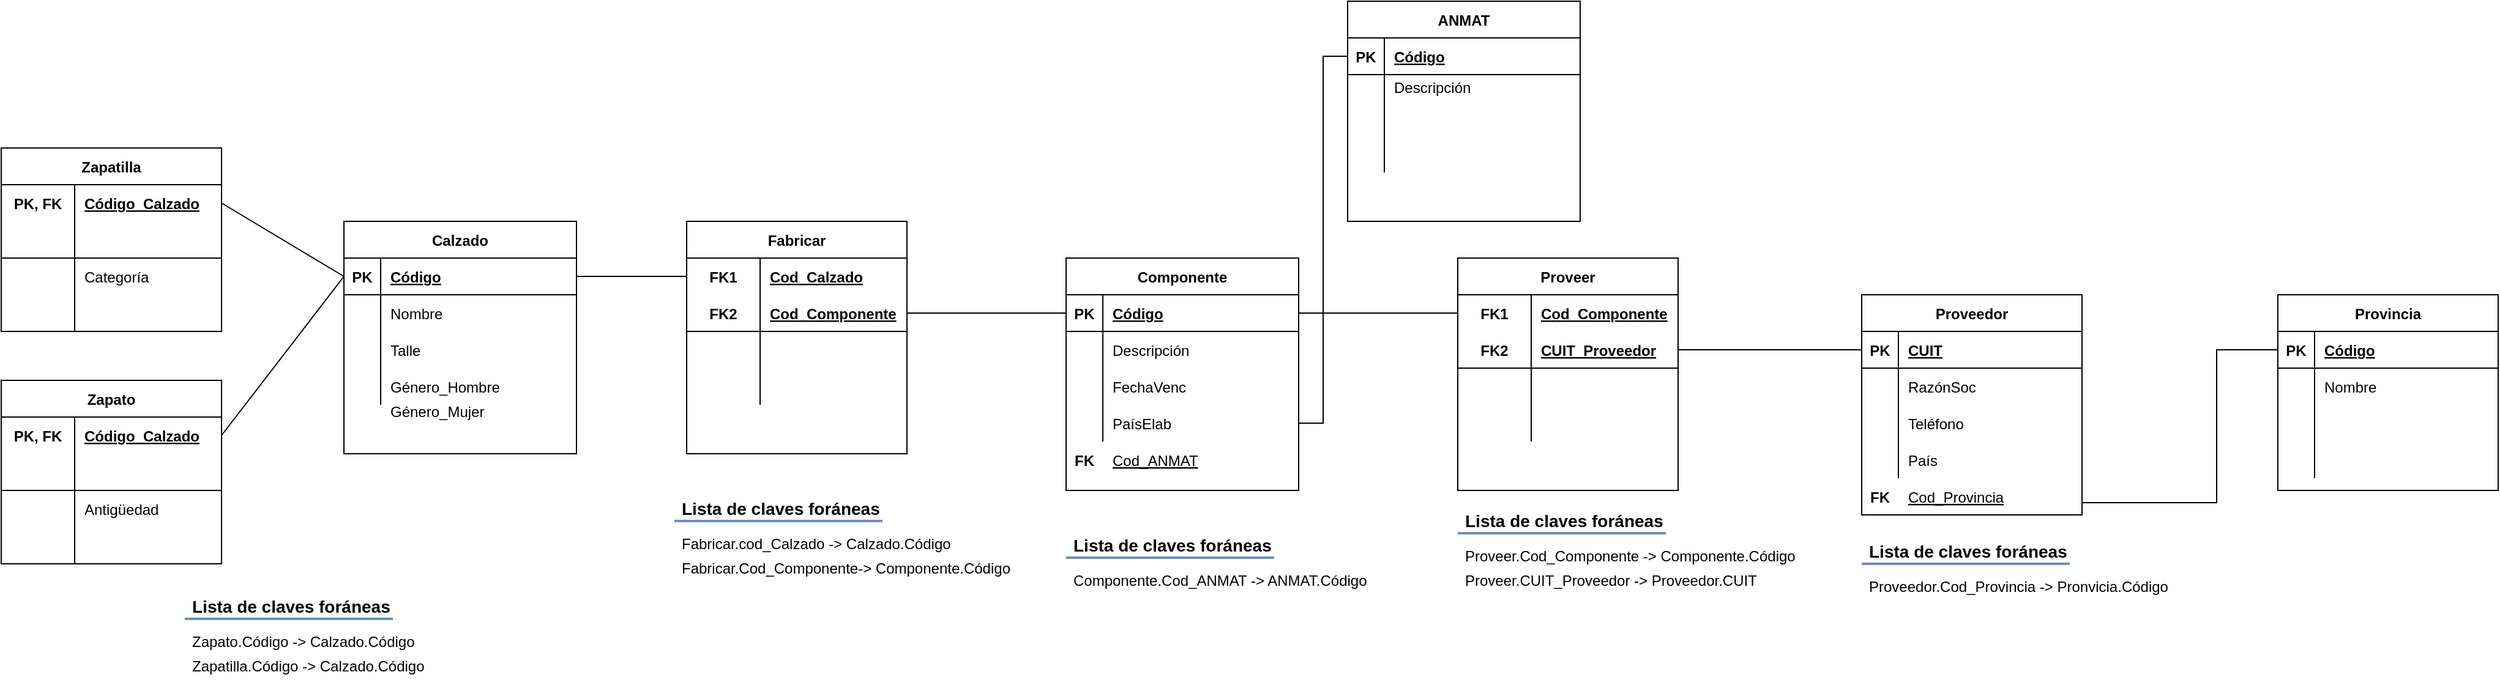 <mxfile version="20.2.7" type="github">
  <diagram id="R2lEEEUBdFMjLlhIrx00" name="Page-1">
    <mxGraphModel dx="2272" dy="1862" grid="1" gridSize="10" guides="1" tooltips="1" connect="1" arrows="1" fold="1" page="1" pageScale="1" pageWidth="850" pageHeight="1100" math="0" shadow="0" extFonts="Permanent Marker^https://fonts.googleapis.com/css?family=Permanent+Marker">
      <root>
        <mxCell id="0" />
        <mxCell id="1" parent="0" />
        <mxCell id="0xZPtK9EtFl4dpus5Aa1-1" value="Calzado" style="shape=table;startSize=30;container=1;collapsible=1;childLayout=tableLayout;fixedRows=1;rowLines=0;fontStyle=1;align=center;resizeLast=1;" parent="1" vertex="1">
          <mxGeometry x="100" y="90" width="190" height="190" as="geometry">
            <mxRectangle x="100" y="80" width="90" height="30" as="alternateBounds" />
          </mxGeometry>
        </mxCell>
        <mxCell id="0xZPtK9EtFl4dpus5Aa1-2" value="" style="shape=tableRow;horizontal=0;startSize=0;swimlaneHead=0;swimlaneBody=0;fillColor=none;collapsible=0;dropTarget=0;points=[[0,0.5],[1,0.5]];portConstraint=eastwest;top=0;left=0;right=0;bottom=1;" parent="0xZPtK9EtFl4dpus5Aa1-1" vertex="1">
          <mxGeometry y="30" width="190" height="30" as="geometry" />
        </mxCell>
        <mxCell id="0xZPtK9EtFl4dpus5Aa1-3" value="PK" style="shape=partialRectangle;connectable=0;fillColor=none;top=0;left=0;bottom=0;right=0;fontStyle=1;overflow=hidden;" parent="0xZPtK9EtFl4dpus5Aa1-2" vertex="1">
          <mxGeometry width="30" height="30" as="geometry">
            <mxRectangle width="30" height="30" as="alternateBounds" />
          </mxGeometry>
        </mxCell>
        <mxCell id="0xZPtK9EtFl4dpus5Aa1-4" value="Código" style="shape=partialRectangle;connectable=0;fillColor=none;top=0;left=0;bottom=0;right=0;align=left;spacingLeft=6;fontStyle=5;overflow=hidden;" parent="0xZPtK9EtFl4dpus5Aa1-2" vertex="1">
          <mxGeometry x="30" width="160" height="30" as="geometry">
            <mxRectangle width="160" height="30" as="alternateBounds" />
          </mxGeometry>
        </mxCell>
        <mxCell id="0xZPtK9EtFl4dpus5Aa1-5" value="" style="shape=tableRow;horizontal=0;startSize=0;swimlaneHead=0;swimlaneBody=0;fillColor=none;collapsible=0;dropTarget=0;points=[[0,0.5],[1,0.5]];portConstraint=eastwest;top=0;left=0;right=0;bottom=0;" parent="0xZPtK9EtFl4dpus5Aa1-1" vertex="1">
          <mxGeometry y="60" width="190" height="30" as="geometry" />
        </mxCell>
        <mxCell id="0xZPtK9EtFl4dpus5Aa1-6" value="" style="shape=partialRectangle;connectable=0;fillColor=none;top=0;left=0;bottom=0;right=0;editable=1;overflow=hidden;" parent="0xZPtK9EtFl4dpus5Aa1-5" vertex="1">
          <mxGeometry width="30" height="30" as="geometry">
            <mxRectangle width="30" height="30" as="alternateBounds" />
          </mxGeometry>
        </mxCell>
        <mxCell id="0xZPtK9EtFl4dpus5Aa1-7" value="Nombre" style="shape=partialRectangle;connectable=0;fillColor=none;top=0;left=0;bottom=0;right=0;align=left;spacingLeft=6;overflow=hidden;" parent="0xZPtK9EtFl4dpus5Aa1-5" vertex="1">
          <mxGeometry x="30" width="160" height="30" as="geometry">
            <mxRectangle width="160" height="30" as="alternateBounds" />
          </mxGeometry>
        </mxCell>
        <mxCell id="0xZPtK9EtFl4dpus5Aa1-8" value="" style="shape=tableRow;horizontal=0;startSize=0;swimlaneHead=0;swimlaneBody=0;fillColor=none;collapsible=0;dropTarget=0;points=[[0,0.5],[1,0.5]];portConstraint=eastwest;top=0;left=0;right=0;bottom=0;" parent="0xZPtK9EtFl4dpus5Aa1-1" vertex="1">
          <mxGeometry y="90" width="190" height="30" as="geometry" />
        </mxCell>
        <mxCell id="0xZPtK9EtFl4dpus5Aa1-9" value="" style="shape=partialRectangle;connectable=0;fillColor=none;top=0;left=0;bottom=0;right=0;editable=1;overflow=hidden;" parent="0xZPtK9EtFl4dpus5Aa1-8" vertex="1">
          <mxGeometry width="30" height="30" as="geometry">
            <mxRectangle width="30" height="30" as="alternateBounds" />
          </mxGeometry>
        </mxCell>
        <mxCell id="0xZPtK9EtFl4dpus5Aa1-10" value="Talle" style="shape=partialRectangle;connectable=0;fillColor=none;top=0;left=0;bottom=0;right=0;align=left;spacingLeft=6;overflow=hidden;" parent="0xZPtK9EtFl4dpus5Aa1-8" vertex="1">
          <mxGeometry x="30" width="160" height="30" as="geometry">
            <mxRectangle width="160" height="30" as="alternateBounds" />
          </mxGeometry>
        </mxCell>
        <mxCell id="0xZPtK9EtFl4dpus5Aa1-11" value="" style="shape=tableRow;horizontal=0;startSize=0;swimlaneHead=0;swimlaneBody=0;fillColor=none;collapsible=0;dropTarget=0;points=[[0,0.5],[1,0.5]];portConstraint=eastwest;top=0;left=0;right=0;bottom=0;" parent="0xZPtK9EtFl4dpus5Aa1-1" vertex="1">
          <mxGeometry y="120" width="190" height="30" as="geometry" />
        </mxCell>
        <mxCell id="0xZPtK9EtFl4dpus5Aa1-12" value="" style="shape=partialRectangle;connectable=0;fillColor=none;top=0;left=0;bottom=0;right=0;editable=1;overflow=hidden;" parent="0xZPtK9EtFl4dpus5Aa1-11" vertex="1">
          <mxGeometry width="30" height="30" as="geometry">
            <mxRectangle width="30" height="30" as="alternateBounds" />
          </mxGeometry>
        </mxCell>
        <mxCell id="0xZPtK9EtFl4dpus5Aa1-13" value="Género_Hombre" style="shape=partialRectangle;connectable=0;fillColor=none;top=0;left=0;bottom=0;right=0;align=left;spacingLeft=6;overflow=hidden;" parent="0xZPtK9EtFl4dpus5Aa1-11" vertex="1">
          <mxGeometry x="30" width="160" height="30" as="geometry">
            <mxRectangle width="160" height="30" as="alternateBounds" />
          </mxGeometry>
        </mxCell>
        <mxCell id="0xZPtK9EtFl4dpus5Aa1-14" value="Género_Mujer" style="shape=partialRectangle;connectable=0;fillColor=none;top=0;left=0;bottom=0;right=0;align=left;spacingLeft=6;overflow=hidden;" parent="1" vertex="1">
          <mxGeometry x="130" y="230" width="160" height="30" as="geometry">
            <mxRectangle width="160" height="30" as="alternateBounds" />
          </mxGeometry>
        </mxCell>
        <mxCell id="0xZPtK9EtFl4dpus5Aa1-15" value="Zapato" style="shape=table;startSize=30;container=1;collapsible=1;childLayout=tableLayout;fixedRows=1;rowLines=0;fontStyle=1;align=center;resizeLast=1;" parent="1" vertex="1">
          <mxGeometry x="-180" y="220" width="180" height="150" as="geometry" />
        </mxCell>
        <mxCell id="0xZPtK9EtFl4dpus5Aa1-16" value="" style="shape=tableRow;horizontal=0;startSize=0;swimlaneHead=0;swimlaneBody=0;fillColor=none;collapsible=0;dropTarget=0;points=[[0,0.5],[1,0.5]];portConstraint=eastwest;top=0;left=0;right=0;bottom=0;" parent="0xZPtK9EtFl4dpus5Aa1-15" vertex="1">
          <mxGeometry y="30" width="180" height="30" as="geometry" />
        </mxCell>
        <mxCell id="0xZPtK9EtFl4dpus5Aa1-17" value="PK, FK" style="shape=partialRectangle;connectable=0;fillColor=none;top=0;left=0;bottom=0;right=0;fontStyle=1;overflow=hidden;" parent="0xZPtK9EtFl4dpus5Aa1-16" vertex="1">
          <mxGeometry width="60" height="30" as="geometry">
            <mxRectangle width="60" height="30" as="alternateBounds" />
          </mxGeometry>
        </mxCell>
        <mxCell id="0xZPtK9EtFl4dpus5Aa1-18" value="Código_Calzado" style="shape=partialRectangle;connectable=0;fillColor=none;top=0;left=0;bottom=0;right=0;align=left;spacingLeft=6;fontStyle=5;overflow=hidden;" parent="0xZPtK9EtFl4dpus5Aa1-16" vertex="1">
          <mxGeometry x="60" width="120" height="30" as="geometry">
            <mxRectangle width="120" height="30" as="alternateBounds" />
          </mxGeometry>
        </mxCell>
        <mxCell id="0xZPtK9EtFl4dpus5Aa1-19" value="" style="shape=tableRow;horizontal=0;startSize=0;swimlaneHead=0;swimlaneBody=0;fillColor=none;collapsible=0;dropTarget=0;points=[[0,0.5],[1,0.5]];portConstraint=eastwest;top=0;left=0;right=0;bottom=1;" parent="0xZPtK9EtFl4dpus5Aa1-15" vertex="1">
          <mxGeometry y="60" width="180" height="30" as="geometry" />
        </mxCell>
        <mxCell id="0xZPtK9EtFl4dpus5Aa1-20" value="" style="shape=partialRectangle;connectable=0;fillColor=none;top=0;left=0;bottom=0;right=0;fontStyle=1;overflow=hidden;" parent="0xZPtK9EtFl4dpus5Aa1-19" vertex="1">
          <mxGeometry width="60" height="30" as="geometry">
            <mxRectangle width="60" height="30" as="alternateBounds" />
          </mxGeometry>
        </mxCell>
        <mxCell id="0xZPtK9EtFl4dpus5Aa1-21" value="" style="shape=partialRectangle;connectable=0;fillColor=none;top=0;left=0;bottom=0;right=0;align=left;spacingLeft=6;fontStyle=5;overflow=hidden;" parent="0xZPtK9EtFl4dpus5Aa1-19" vertex="1">
          <mxGeometry x="60" width="120" height="30" as="geometry">
            <mxRectangle width="120" height="30" as="alternateBounds" />
          </mxGeometry>
        </mxCell>
        <mxCell id="0xZPtK9EtFl4dpus5Aa1-22" value="" style="shape=tableRow;horizontal=0;startSize=0;swimlaneHead=0;swimlaneBody=0;fillColor=none;collapsible=0;dropTarget=0;points=[[0,0.5],[1,0.5]];portConstraint=eastwest;top=0;left=0;right=0;bottom=0;" parent="0xZPtK9EtFl4dpus5Aa1-15" vertex="1">
          <mxGeometry y="90" width="180" height="30" as="geometry" />
        </mxCell>
        <mxCell id="0xZPtK9EtFl4dpus5Aa1-23" value="" style="shape=partialRectangle;connectable=0;fillColor=none;top=0;left=0;bottom=0;right=0;editable=1;overflow=hidden;" parent="0xZPtK9EtFl4dpus5Aa1-22" vertex="1">
          <mxGeometry width="60" height="30" as="geometry">
            <mxRectangle width="60" height="30" as="alternateBounds" />
          </mxGeometry>
        </mxCell>
        <mxCell id="0xZPtK9EtFl4dpus5Aa1-24" value="Antigüedad" style="shape=partialRectangle;connectable=0;fillColor=none;top=0;left=0;bottom=0;right=0;align=left;spacingLeft=6;overflow=hidden;" parent="0xZPtK9EtFl4dpus5Aa1-22" vertex="1">
          <mxGeometry x="60" width="120" height="30" as="geometry">
            <mxRectangle width="120" height="30" as="alternateBounds" />
          </mxGeometry>
        </mxCell>
        <mxCell id="0xZPtK9EtFl4dpus5Aa1-25" value="" style="shape=tableRow;horizontal=0;startSize=0;swimlaneHead=0;swimlaneBody=0;fillColor=none;collapsible=0;dropTarget=0;points=[[0,0.5],[1,0.5]];portConstraint=eastwest;top=0;left=0;right=0;bottom=0;" parent="0xZPtK9EtFl4dpus5Aa1-15" vertex="1">
          <mxGeometry y="120" width="180" height="30" as="geometry" />
        </mxCell>
        <mxCell id="0xZPtK9EtFl4dpus5Aa1-26" value="" style="shape=partialRectangle;connectable=0;fillColor=none;top=0;left=0;bottom=0;right=0;editable=1;overflow=hidden;" parent="0xZPtK9EtFl4dpus5Aa1-25" vertex="1">
          <mxGeometry width="60" height="30" as="geometry">
            <mxRectangle width="60" height="30" as="alternateBounds" />
          </mxGeometry>
        </mxCell>
        <mxCell id="0xZPtK9EtFl4dpus5Aa1-27" value="" style="shape=partialRectangle;connectable=0;fillColor=none;top=0;left=0;bottom=0;right=0;align=left;spacingLeft=6;overflow=hidden;" parent="0xZPtK9EtFl4dpus5Aa1-25" vertex="1">
          <mxGeometry x="60" width="120" height="30" as="geometry">
            <mxRectangle width="120" height="30" as="alternateBounds" />
          </mxGeometry>
        </mxCell>
        <mxCell id="0xZPtK9EtFl4dpus5Aa1-28" value="Zapatilla" style="shape=table;startSize=30;container=1;collapsible=1;childLayout=tableLayout;fixedRows=1;rowLines=0;fontStyle=1;align=center;resizeLast=1;" parent="1" vertex="1">
          <mxGeometry x="-180" y="30" width="180" height="150" as="geometry" />
        </mxCell>
        <mxCell id="0xZPtK9EtFl4dpus5Aa1-29" value="" style="shape=tableRow;horizontal=0;startSize=0;swimlaneHead=0;swimlaneBody=0;fillColor=none;collapsible=0;dropTarget=0;points=[[0,0.5],[1,0.5]];portConstraint=eastwest;top=0;left=0;right=0;bottom=0;" parent="0xZPtK9EtFl4dpus5Aa1-28" vertex="1">
          <mxGeometry y="30" width="180" height="30" as="geometry" />
        </mxCell>
        <mxCell id="0xZPtK9EtFl4dpus5Aa1-30" value="PK, FK" style="shape=partialRectangle;connectable=0;fillColor=none;top=0;left=0;bottom=0;right=0;fontStyle=1;overflow=hidden;" parent="0xZPtK9EtFl4dpus5Aa1-29" vertex="1">
          <mxGeometry width="60" height="30" as="geometry">
            <mxRectangle width="60" height="30" as="alternateBounds" />
          </mxGeometry>
        </mxCell>
        <mxCell id="0xZPtK9EtFl4dpus5Aa1-31" value="Código_Calzado" style="shape=partialRectangle;connectable=0;fillColor=none;top=0;left=0;bottom=0;right=0;align=left;spacingLeft=6;fontStyle=5;overflow=hidden;" parent="0xZPtK9EtFl4dpus5Aa1-29" vertex="1">
          <mxGeometry x="60" width="120" height="30" as="geometry">
            <mxRectangle width="120" height="30" as="alternateBounds" />
          </mxGeometry>
        </mxCell>
        <mxCell id="0xZPtK9EtFl4dpus5Aa1-32" value="" style="shape=tableRow;horizontal=0;startSize=0;swimlaneHead=0;swimlaneBody=0;fillColor=none;collapsible=0;dropTarget=0;points=[[0,0.5],[1,0.5]];portConstraint=eastwest;top=0;left=0;right=0;bottom=1;" parent="0xZPtK9EtFl4dpus5Aa1-28" vertex="1">
          <mxGeometry y="60" width="180" height="30" as="geometry" />
        </mxCell>
        <mxCell id="0xZPtK9EtFl4dpus5Aa1-33" value="" style="shape=partialRectangle;connectable=0;fillColor=none;top=0;left=0;bottom=0;right=0;fontStyle=1;overflow=hidden;" parent="0xZPtK9EtFl4dpus5Aa1-32" vertex="1">
          <mxGeometry width="60" height="30" as="geometry">
            <mxRectangle width="60" height="30" as="alternateBounds" />
          </mxGeometry>
        </mxCell>
        <mxCell id="0xZPtK9EtFl4dpus5Aa1-34" value="" style="shape=partialRectangle;connectable=0;fillColor=none;top=0;left=0;bottom=0;right=0;align=left;spacingLeft=6;fontStyle=5;overflow=hidden;" parent="0xZPtK9EtFl4dpus5Aa1-32" vertex="1">
          <mxGeometry x="60" width="120" height="30" as="geometry">
            <mxRectangle width="120" height="30" as="alternateBounds" />
          </mxGeometry>
        </mxCell>
        <mxCell id="0xZPtK9EtFl4dpus5Aa1-35" value="" style="shape=tableRow;horizontal=0;startSize=0;swimlaneHead=0;swimlaneBody=0;fillColor=none;collapsible=0;dropTarget=0;points=[[0,0.5],[1,0.5]];portConstraint=eastwest;top=0;left=0;right=0;bottom=0;" parent="0xZPtK9EtFl4dpus5Aa1-28" vertex="1">
          <mxGeometry y="90" width="180" height="30" as="geometry" />
        </mxCell>
        <mxCell id="0xZPtK9EtFl4dpus5Aa1-36" value="" style="shape=partialRectangle;connectable=0;fillColor=none;top=0;left=0;bottom=0;right=0;editable=1;overflow=hidden;" parent="0xZPtK9EtFl4dpus5Aa1-35" vertex="1">
          <mxGeometry width="60" height="30" as="geometry">
            <mxRectangle width="60" height="30" as="alternateBounds" />
          </mxGeometry>
        </mxCell>
        <mxCell id="0xZPtK9EtFl4dpus5Aa1-37" value="Categoría" style="shape=partialRectangle;connectable=0;fillColor=none;top=0;left=0;bottom=0;right=0;align=left;spacingLeft=6;overflow=hidden;" parent="0xZPtK9EtFl4dpus5Aa1-35" vertex="1">
          <mxGeometry x="60" width="120" height="30" as="geometry">
            <mxRectangle width="120" height="30" as="alternateBounds" />
          </mxGeometry>
        </mxCell>
        <mxCell id="0xZPtK9EtFl4dpus5Aa1-38" value="" style="shape=tableRow;horizontal=0;startSize=0;swimlaneHead=0;swimlaneBody=0;fillColor=none;collapsible=0;dropTarget=0;points=[[0,0.5],[1,0.5]];portConstraint=eastwest;top=0;left=0;right=0;bottom=0;" parent="0xZPtK9EtFl4dpus5Aa1-28" vertex="1">
          <mxGeometry y="120" width="180" height="30" as="geometry" />
        </mxCell>
        <mxCell id="0xZPtK9EtFl4dpus5Aa1-39" value="" style="shape=partialRectangle;connectable=0;fillColor=none;top=0;left=0;bottom=0;right=0;editable=1;overflow=hidden;" parent="0xZPtK9EtFl4dpus5Aa1-38" vertex="1">
          <mxGeometry width="60" height="30" as="geometry">
            <mxRectangle width="60" height="30" as="alternateBounds" />
          </mxGeometry>
        </mxCell>
        <mxCell id="0xZPtK9EtFl4dpus5Aa1-40" value="" style="shape=partialRectangle;connectable=0;fillColor=none;top=0;left=0;bottom=0;right=0;align=left;spacingLeft=6;overflow=hidden;" parent="0xZPtK9EtFl4dpus5Aa1-38" vertex="1">
          <mxGeometry x="60" width="120" height="30" as="geometry">
            <mxRectangle width="120" height="30" as="alternateBounds" />
          </mxGeometry>
        </mxCell>
        <mxCell id="0xZPtK9EtFl4dpus5Aa1-41" value="" style="endArrow=none;html=1;rounded=0;entryX=1;entryY=0.5;entryDx=0;entryDy=0;exitX=0;exitY=0.5;exitDx=0;exitDy=0;" parent="1" source="0xZPtK9EtFl4dpus5Aa1-2" target="0xZPtK9EtFl4dpus5Aa1-29" edge="1">
          <mxGeometry width="50" height="50" relative="1" as="geometry">
            <mxPoint x="30" y="380" as="sourcePoint" />
            <mxPoint x="80" y="330" as="targetPoint" />
          </mxGeometry>
        </mxCell>
        <mxCell id="0xZPtK9EtFl4dpus5Aa1-42" value="" style="endArrow=none;html=1;rounded=0;entryX=1;entryY=0.5;entryDx=0;entryDy=0;exitX=0;exitY=0.5;exitDx=0;exitDy=0;" parent="1" source="0xZPtK9EtFl4dpus5Aa1-2" target="0xZPtK9EtFl4dpus5Aa1-16" edge="1">
          <mxGeometry width="50" height="50" relative="1" as="geometry">
            <mxPoint x="110" y="135" as="sourcePoint" />
            <mxPoint x="10" y="175" as="targetPoint" />
          </mxGeometry>
        </mxCell>
        <mxCell id="0xZPtK9EtFl4dpus5Aa1-45" value="Lista de claves foráneas" style="text;strokeColor=none;fillColor=none;spacingLeft=4;spacingRight=4;overflow=hidden;rotatable=0;points=[[0,0.5],[1,0.5]];portConstraint=eastwest;fontSize=14;fontStyle=1" parent="1" vertex="1">
          <mxGeometry x="-30" y="390" width="175" height="30" as="geometry" />
        </mxCell>
        <mxCell id="0xZPtK9EtFl4dpus5Aa1-46" value="Zapato.Código -&gt; Calzado.Código" style="text;strokeColor=none;fillColor=none;spacingLeft=4;spacingRight=4;overflow=hidden;rotatable=0;points=[[0,0.5],[1,0.5]];portConstraint=eastwest;fontSize=12;" parent="1" vertex="1">
          <mxGeometry x="-30" y="420" width="200" height="30" as="geometry" />
        </mxCell>
        <mxCell id="0xZPtK9EtFl4dpus5Aa1-47" value="" style="line;strokeWidth=2;rotatable=0;dashed=0;labelPosition=right;align=left;verticalAlign=middle;spacingTop=0;spacingLeft=6;points=[];portConstraint=eastwest;fontSize=14;fillColor=#dae8fc;strokeColor=#6c8ebf;" parent="1" vertex="1">
          <mxGeometry x="-30" y="410" width="170" height="10" as="geometry" />
        </mxCell>
        <mxCell id="0xZPtK9EtFl4dpus5Aa1-48" value="Zapatilla.Código -&gt; Calzado.Código" style="text;strokeColor=none;fillColor=none;spacingLeft=4;spacingRight=4;overflow=hidden;rotatable=0;points=[[0,0.5],[1,0.5]];portConstraint=eastwest;fontSize=12;" parent="1" vertex="1">
          <mxGeometry x="-30" y="440" width="250" height="30" as="geometry" />
        </mxCell>
        <mxCell id="0xZPtK9EtFl4dpus5Aa1-49" value="Componente" style="shape=table;startSize=30;container=1;collapsible=1;childLayout=tableLayout;fixedRows=1;rowLines=0;fontStyle=1;align=center;resizeLast=1;" parent="1" vertex="1">
          <mxGeometry x="690" y="120" width="190" height="190" as="geometry">
            <mxRectangle x="100" y="80" width="90" height="30" as="alternateBounds" />
          </mxGeometry>
        </mxCell>
        <mxCell id="0xZPtK9EtFl4dpus5Aa1-50" value="" style="shape=tableRow;horizontal=0;startSize=0;swimlaneHead=0;swimlaneBody=0;fillColor=none;collapsible=0;dropTarget=0;points=[[0,0.5],[1,0.5]];portConstraint=eastwest;top=0;left=0;right=0;bottom=1;" parent="0xZPtK9EtFl4dpus5Aa1-49" vertex="1">
          <mxGeometry y="30" width="190" height="30" as="geometry" />
        </mxCell>
        <mxCell id="0xZPtK9EtFl4dpus5Aa1-51" value="PK" style="shape=partialRectangle;connectable=0;fillColor=none;top=0;left=0;bottom=0;right=0;fontStyle=1;overflow=hidden;" parent="0xZPtK9EtFl4dpus5Aa1-50" vertex="1">
          <mxGeometry width="30" height="30" as="geometry">
            <mxRectangle width="30" height="30" as="alternateBounds" />
          </mxGeometry>
        </mxCell>
        <mxCell id="0xZPtK9EtFl4dpus5Aa1-52" value="Código" style="shape=partialRectangle;connectable=0;fillColor=none;top=0;left=0;bottom=0;right=0;align=left;spacingLeft=6;fontStyle=5;overflow=hidden;" parent="0xZPtK9EtFl4dpus5Aa1-50" vertex="1">
          <mxGeometry x="30" width="160" height="30" as="geometry">
            <mxRectangle width="160" height="30" as="alternateBounds" />
          </mxGeometry>
        </mxCell>
        <mxCell id="0xZPtK9EtFl4dpus5Aa1-53" value="" style="shape=tableRow;horizontal=0;startSize=0;swimlaneHead=0;swimlaneBody=0;fillColor=none;collapsible=0;dropTarget=0;points=[[0,0.5],[1,0.5]];portConstraint=eastwest;top=0;left=0;right=0;bottom=0;" parent="0xZPtK9EtFl4dpus5Aa1-49" vertex="1">
          <mxGeometry y="60" width="190" height="30" as="geometry" />
        </mxCell>
        <mxCell id="0xZPtK9EtFl4dpus5Aa1-54" value="" style="shape=partialRectangle;connectable=0;fillColor=none;top=0;left=0;bottom=0;right=0;editable=1;overflow=hidden;" parent="0xZPtK9EtFl4dpus5Aa1-53" vertex="1">
          <mxGeometry width="30" height="30" as="geometry">
            <mxRectangle width="30" height="30" as="alternateBounds" />
          </mxGeometry>
        </mxCell>
        <mxCell id="0xZPtK9EtFl4dpus5Aa1-55" value="Descripción" style="shape=partialRectangle;connectable=0;fillColor=none;top=0;left=0;bottom=0;right=0;align=left;spacingLeft=6;overflow=hidden;" parent="0xZPtK9EtFl4dpus5Aa1-53" vertex="1">
          <mxGeometry x="30" width="160" height="30" as="geometry">
            <mxRectangle width="160" height="30" as="alternateBounds" />
          </mxGeometry>
        </mxCell>
        <mxCell id="0xZPtK9EtFl4dpus5Aa1-56" value="" style="shape=tableRow;horizontal=0;startSize=0;swimlaneHead=0;swimlaneBody=0;fillColor=none;collapsible=0;dropTarget=0;points=[[0,0.5],[1,0.5]];portConstraint=eastwest;top=0;left=0;right=0;bottom=0;" parent="0xZPtK9EtFl4dpus5Aa1-49" vertex="1">
          <mxGeometry y="90" width="190" height="30" as="geometry" />
        </mxCell>
        <mxCell id="0xZPtK9EtFl4dpus5Aa1-57" value="" style="shape=partialRectangle;connectable=0;fillColor=none;top=0;left=0;bottom=0;right=0;editable=1;overflow=hidden;" parent="0xZPtK9EtFl4dpus5Aa1-56" vertex="1">
          <mxGeometry width="30" height="30" as="geometry">
            <mxRectangle width="30" height="30" as="alternateBounds" />
          </mxGeometry>
        </mxCell>
        <mxCell id="0xZPtK9EtFl4dpus5Aa1-58" value="FechaVenc" style="shape=partialRectangle;connectable=0;fillColor=none;top=0;left=0;bottom=0;right=0;align=left;spacingLeft=6;overflow=hidden;" parent="0xZPtK9EtFl4dpus5Aa1-56" vertex="1">
          <mxGeometry x="30" width="160" height="30" as="geometry">
            <mxRectangle width="160" height="30" as="alternateBounds" />
          </mxGeometry>
        </mxCell>
        <mxCell id="0xZPtK9EtFl4dpus5Aa1-59" value="" style="shape=tableRow;horizontal=0;startSize=0;swimlaneHead=0;swimlaneBody=0;fillColor=none;collapsible=0;dropTarget=0;points=[[0,0.5],[1,0.5]];portConstraint=eastwest;top=0;left=0;right=0;bottom=0;" parent="0xZPtK9EtFl4dpus5Aa1-49" vertex="1">
          <mxGeometry y="120" width="190" height="30" as="geometry" />
        </mxCell>
        <mxCell id="0xZPtK9EtFl4dpus5Aa1-60" value="" style="shape=partialRectangle;connectable=0;fillColor=none;top=0;left=0;bottom=0;right=0;editable=1;overflow=hidden;" parent="0xZPtK9EtFl4dpus5Aa1-59" vertex="1">
          <mxGeometry width="30" height="30" as="geometry">
            <mxRectangle width="30" height="30" as="alternateBounds" />
          </mxGeometry>
        </mxCell>
        <mxCell id="0xZPtK9EtFl4dpus5Aa1-61" value="PaísElab" style="shape=partialRectangle;connectable=0;fillColor=none;top=0;left=0;bottom=0;right=0;align=left;spacingLeft=6;overflow=hidden;fontStyle=0;fontSize=12;" parent="0xZPtK9EtFl4dpus5Aa1-59" vertex="1">
          <mxGeometry x="30" width="160" height="30" as="geometry">
            <mxRectangle width="160" height="30" as="alternateBounds" />
          </mxGeometry>
        </mxCell>
        <mxCell id="0xZPtK9EtFl4dpus5Aa1-75" value="Fabricar" style="shape=table;startSize=30;container=1;collapsible=1;childLayout=tableLayout;fixedRows=1;rowLines=0;fontStyle=1;align=center;resizeLast=1;fontSize=12;strokeWidth=1;" parent="1" vertex="1">
          <mxGeometry x="380" y="90" width="180" height="190" as="geometry" />
        </mxCell>
        <mxCell id="0xZPtK9EtFl4dpus5Aa1-76" value="" style="shape=tableRow;horizontal=0;startSize=0;swimlaneHead=0;swimlaneBody=0;fillColor=none;collapsible=0;dropTarget=0;points=[[0,0.5],[1,0.5]];portConstraint=eastwest;top=0;left=0;right=0;bottom=0;fontSize=14;strokeWidth=1;" parent="0xZPtK9EtFl4dpus5Aa1-75" vertex="1">
          <mxGeometry y="30" width="180" height="30" as="geometry" />
        </mxCell>
        <mxCell id="0xZPtK9EtFl4dpus5Aa1-77" value="FK1" style="shape=partialRectangle;connectable=0;fillColor=none;top=0;left=0;bottom=0;right=0;fontStyle=1;overflow=hidden;fontSize=12;strokeWidth=1;" parent="0xZPtK9EtFl4dpus5Aa1-76" vertex="1">
          <mxGeometry width="60" height="30" as="geometry">
            <mxRectangle width="60" height="30" as="alternateBounds" />
          </mxGeometry>
        </mxCell>
        <mxCell id="0xZPtK9EtFl4dpus5Aa1-78" value="Cod_Calzado" style="shape=partialRectangle;connectable=0;fillColor=none;top=0;left=0;bottom=0;right=0;align=left;spacingLeft=6;fontStyle=5;overflow=hidden;fontSize=12;strokeWidth=1;" parent="0xZPtK9EtFl4dpus5Aa1-76" vertex="1">
          <mxGeometry x="60" width="120" height="30" as="geometry">
            <mxRectangle width="120" height="30" as="alternateBounds" />
          </mxGeometry>
        </mxCell>
        <mxCell id="0xZPtK9EtFl4dpus5Aa1-79" value="" style="shape=tableRow;horizontal=0;startSize=0;swimlaneHead=0;swimlaneBody=0;fillColor=none;collapsible=0;dropTarget=0;points=[[0,0.5],[1,0.5]];portConstraint=eastwest;top=0;left=0;right=0;bottom=1;fontSize=14;strokeWidth=1;" parent="0xZPtK9EtFl4dpus5Aa1-75" vertex="1">
          <mxGeometry y="60" width="180" height="30" as="geometry" />
        </mxCell>
        <mxCell id="0xZPtK9EtFl4dpus5Aa1-80" value="FK2" style="shape=partialRectangle;connectable=0;fillColor=none;top=0;left=0;bottom=0;right=0;fontStyle=1;overflow=hidden;fontSize=12;strokeWidth=1;" parent="0xZPtK9EtFl4dpus5Aa1-79" vertex="1">
          <mxGeometry width="60" height="30" as="geometry">
            <mxRectangle width="60" height="30" as="alternateBounds" />
          </mxGeometry>
        </mxCell>
        <mxCell id="0xZPtK9EtFl4dpus5Aa1-81" value="Cod_Componente" style="shape=partialRectangle;connectable=0;fillColor=none;top=0;left=0;bottom=0;right=0;align=left;spacingLeft=6;fontStyle=5;overflow=hidden;fontSize=12;strokeWidth=1;" parent="0xZPtK9EtFl4dpus5Aa1-79" vertex="1">
          <mxGeometry x="60" width="120" height="30" as="geometry">
            <mxRectangle width="120" height="30" as="alternateBounds" />
          </mxGeometry>
        </mxCell>
        <mxCell id="0xZPtK9EtFl4dpus5Aa1-82" value="" style="shape=tableRow;horizontal=0;startSize=0;swimlaneHead=0;swimlaneBody=0;fillColor=none;collapsible=0;dropTarget=0;points=[[0,0.5],[1,0.5]];portConstraint=eastwest;top=0;left=0;right=0;bottom=0;fontSize=14;strokeWidth=1;" parent="0xZPtK9EtFl4dpus5Aa1-75" vertex="1">
          <mxGeometry y="90" width="180" height="30" as="geometry" />
        </mxCell>
        <mxCell id="0xZPtK9EtFl4dpus5Aa1-83" value="" style="shape=partialRectangle;connectable=0;fillColor=none;top=0;left=0;bottom=0;right=0;editable=1;overflow=hidden;fontSize=14;strokeWidth=1;" parent="0xZPtK9EtFl4dpus5Aa1-82" vertex="1">
          <mxGeometry width="60" height="30" as="geometry">
            <mxRectangle width="60" height="30" as="alternateBounds" />
          </mxGeometry>
        </mxCell>
        <mxCell id="0xZPtK9EtFl4dpus5Aa1-84" value="" style="shape=partialRectangle;connectable=0;fillColor=none;top=0;left=0;bottom=0;right=0;align=left;spacingLeft=6;overflow=hidden;fontSize=12;strokeWidth=1;" parent="0xZPtK9EtFl4dpus5Aa1-82" vertex="1">
          <mxGeometry x="60" width="120" height="30" as="geometry">
            <mxRectangle width="120" height="30" as="alternateBounds" />
          </mxGeometry>
        </mxCell>
        <mxCell id="0xZPtK9EtFl4dpus5Aa1-85" value="" style="shape=tableRow;horizontal=0;startSize=0;swimlaneHead=0;swimlaneBody=0;fillColor=none;collapsible=0;dropTarget=0;points=[[0,0.5],[1,0.5]];portConstraint=eastwest;top=0;left=0;right=0;bottom=0;fontSize=14;strokeWidth=1;" parent="0xZPtK9EtFl4dpus5Aa1-75" vertex="1">
          <mxGeometry y="120" width="180" height="30" as="geometry" />
        </mxCell>
        <mxCell id="0xZPtK9EtFl4dpus5Aa1-86" value="" style="shape=partialRectangle;connectable=0;fillColor=none;top=0;left=0;bottom=0;right=0;editable=1;overflow=hidden;fontSize=14;strokeWidth=1;" parent="0xZPtK9EtFl4dpus5Aa1-85" vertex="1">
          <mxGeometry width="60" height="30" as="geometry">
            <mxRectangle width="60" height="30" as="alternateBounds" />
          </mxGeometry>
        </mxCell>
        <mxCell id="0xZPtK9EtFl4dpus5Aa1-87" value="" style="shape=partialRectangle;connectable=0;fillColor=none;top=0;left=0;bottom=0;right=0;align=left;spacingLeft=6;overflow=hidden;fontSize=12;strokeWidth=1;" parent="0xZPtK9EtFl4dpus5Aa1-85" vertex="1">
          <mxGeometry x="60" width="120" height="30" as="geometry">
            <mxRectangle width="120" height="30" as="alternateBounds" />
          </mxGeometry>
        </mxCell>
        <mxCell id="0xZPtK9EtFl4dpus5Aa1-91" value="" style="endArrow=none;html=1;rounded=0;fontSize=12;strokeWidth=1;exitX=1;exitY=0.5;exitDx=0;exitDy=0;entryX=0;entryY=0.5;entryDx=0;entryDy=0;" parent="1" source="0xZPtK9EtFl4dpus5Aa1-79" target="0xZPtK9EtFl4dpus5Aa1-50" edge="1">
          <mxGeometry width="50" height="50" relative="1" as="geometry">
            <mxPoint x="560" y="170" as="sourcePoint" />
            <mxPoint x="610" y="120" as="targetPoint" />
          </mxGeometry>
        </mxCell>
        <mxCell id="0xZPtK9EtFl4dpus5Aa1-92" value="" style="endArrow=none;html=1;rounded=0;fontSize=12;strokeWidth=1;entryX=0;entryY=0.5;entryDx=0;entryDy=0;" parent="1" target="0xZPtK9EtFl4dpus5Aa1-76" edge="1">
          <mxGeometry width="50" height="50" relative="1" as="geometry">
            <mxPoint x="290" y="135" as="sourcePoint" />
            <mxPoint x="640" y="135" as="targetPoint" />
          </mxGeometry>
        </mxCell>
        <mxCell id="0xZPtK9EtFl4dpus5Aa1-93" value="Lista de claves foráneas" style="text;strokeColor=none;fillColor=none;spacingLeft=4;spacingRight=4;overflow=hidden;rotatable=0;points=[[0,0.5],[1,0.5]];portConstraint=eastwest;fontSize=14;fontStyle=1" parent="1" vertex="1">
          <mxGeometry x="370" y="310" width="175" height="30" as="geometry" />
        </mxCell>
        <mxCell id="0xZPtK9EtFl4dpus5Aa1-94" value="Fabricar.cod_Calzado -&gt; Calzado.Código" style="text;strokeColor=none;fillColor=none;spacingLeft=4;spacingRight=4;overflow=hidden;rotatable=0;points=[[0,0.5],[1,0.5]];portConstraint=eastwest;fontSize=12;" parent="1" vertex="1">
          <mxGeometry x="370" y="340" width="240" height="30" as="geometry" />
        </mxCell>
        <mxCell id="0xZPtK9EtFl4dpus5Aa1-95" value="" style="line;strokeWidth=2;rotatable=0;dashed=0;labelPosition=right;align=left;verticalAlign=middle;spacingTop=0;spacingLeft=6;points=[];portConstraint=eastwest;fontSize=14;fillColor=#dae8fc;strokeColor=#6c8ebf;" parent="1" vertex="1">
          <mxGeometry x="370" y="330" width="170" height="10" as="geometry" />
        </mxCell>
        <mxCell id="0xZPtK9EtFl4dpus5Aa1-96" value="Fabricar.Cod_Componente-&gt; Componente.Código" style="text;strokeColor=none;fillColor=none;spacingLeft=4;spacingRight=4;overflow=hidden;rotatable=0;points=[[0,0.5],[1,0.5]];portConstraint=eastwest;fontSize=12;" parent="1" vertex="1">
          <mxGeometry x="370" y="360" width="290" height="30" as="geometry" />
        </mxCell>
        <mxCell id="0xZPtK9EtFl4dpus5Aa1-97" value="ANMAT" style="shape=table;startSize=30;container=1;collapsible=1;childLayout=tableLayout;fixedRows=1;rowLines=0;fontStyle=1;align=center;resizeLast=1;" parent="1" vertex="1">
          <mxGeometry x="920" y="-90" width="190" height="180" as="geometry">
            <mxRectangle x="100" y="80" width="90" height="30" as="alternateBounds" />
          </mxGeometry>
        </mxCell>
        <mxCell id="0xZPtK9EtFl4dpus5Aa1-98" value="" style="shape=tableRow;horizontal=0;startSize=0;swimlaneHead=0;swimlaneBody=0;fillColor=none;collapsible=0;dropTarget=0;points=[[0,0.5],[1,0.5]];portConstraint=eastwest;top=0;left=0;right=0;bottom=1;" parent="0xZPtK9EtFl4dpus5Aa1-97" vertex="1">
          <mxGeometry y="30" width="190" height="30" as="geometry" />
        </mxCell>
        <mxCell id="0xZPtK9EtFl4dpus5Aa1-99" value="PK" style="shape=partialRectangle;connectable=0;fillColor=none;top=0;left=0;bottom=0;right=0;fontStyle=1;overflow=hidden;" parent="0xZPtK9EtFl4dpus5Aa1-98" vertex="1">
          <mxGeometry width="30" height="30" as="geometry">
            <mxRectangle width="30" height="30" as="alternateBounds" />
          </mxGeometry>
        </mxCell>
        <mxCell id="0xZPtK9EtFl4dpus5Aa1-100" value="Código" style="shape=partialRectangle;connectable=0;fillColor=none;top=0;left=0;bottom=0;right=0;align=left;spacingLeft=6;fontStyle=5;overflow=hidden;" parent="0xZPtK9EtFl4dpus5Aa1-98" vertex="1">
          <mxGeometry x="30" width="160" height="30" as="geometry">
            <mxRectangle width="160" height="30" as="alternateBounds" />
          </mxGeometry>
        </mxCell>
        <mxCell id="0xZPtK9EtFl4dpus5Aa1-101" value="" style="shape=tableRow;horizontal=0;startSize=0;swimlaneHead=0;swimlaneBody=0;fillColor=none;collapsible=0;dropTarget=0;points=[[0,0.5],[1,0.5]];portConstraint=eastwest;top=0;left=0;right=0;bottom=0;" parent="0xZPtK9EtFl4dpus5Aa1-97" vertex="1">
          <mxGeometry y="60" width="190" height="20" as="geometry" />
        </mxCell>
        <mxCell id="0xZPtK9EtFl4dpus5Aa1-102" value="" style="shape=partialRectangle;connectable=0;fillColor=none;top=0;left=0;bottom=0;right=0;editable=1;overflow=hidden;" parent="0xZPtK9EtFl4dpus5Aa1-101" vertex="1">
          <mxGeometry width="30" height="20" as="geometry">
            <mxRectangle width="30" height="20" as="alternateBounds" />
          </mxGeometry>
        </mxCell>
        <mxCell id="0xZPtK9EtFl4dpus5Aa1-103" value="Descripción" style="shape=partialRectangle;connectable=0;fillColor=none;top=0;left=0;bottom=0;right=0;align=left;spacingLeft=6;overflow=hidden;" parent="0xZPtK9EtFl4dpus5Aa1-101" vertex="1">
          <mxGeometry x="30" width="160" height="20" as="geometry">
            <mxRectangle width="160" height="20" as="alternateBounds" />
          </mxGeometry>
        </mxCell>
        <mxCell id="0xZPtK9EtFl4dpus5Aa1-104" value="" style="shape=tableRow;horizontal=0;startSize=0;swimlaneHead=0;swimlaneBody=0;fillColor=none;collapsible=0;dropTarget=0;points=[[0,0.5],[1,0.5]];portConstraint=eastwest;top=0;left=0;right=0;bottom=0;" parent="0xZPtK9EtFl4dpus5Aa1-97" vertex="1">
          <mxGeometry y="80" width="190" height="30" as="geometry" />
        </mxCell>
        <mxCell id="0xZPtK9EtFl4dpus5Aa1-105" value="" style="shape=partialRectangle;connectable=0;fillColor=none;top=0;left=0;bottom=0;right=0;editable=1;overflow=hidden;" parent="0xZPtK9EtFl4dpus5Aa1-104" vertex="1">
          <mxGeometry width="30" height="30" as="geometry">
            <mxRectangle width="30" height="30" as="alternateBounds" />
          </mxGeometry>
        </mxCell>
        <mxCell id="0xZPtK9EtFl4dpus5Aa1-106" value="" style="shape=partialRectangle;connectable=0;fillColor=none;top=0;left=0;bottom=0;right=0;align=left;spacingLeft=6;overflow=hidden;" parent="0xZPtK9EtFl4dpus5Aa1-104" vertex="1">
          <mxGeometry x="30" width="160" height="30" as="geometry">
            <mxRectangle width="160" height="30" as="alternateBounds" />
          </mxGeometry>
        </mxCell>
        <mxCell id="0xZPtK9EtFl4dpus5Aa1-107" value="" style="shape=tableRow;horizontal=0;startSize=0;swimlaneHead=0;swimlaneBody=0;fillColor=none;collapsible=0;dropTarget=0;points=[[0,0.5],[1,0.5]];portConstraint=eastwest;top=0;left=0;right=0;bottom=0;" parent="0xZPtK9EtFl4dpus5Aa1-97" vertex="1">
          <mxGeometry y="110" width="190" height="30" as="geometry" />
        </mxCell>
        <mxCell id="0xZPtK9EtFl4dpus5Aa1-108" value="" style="shape=partialRectangle;connectable=0;fillColor=none;top=0;left=0;bottom=0;right=0;editable=1;overflow=hidden;" parent="0xZPtK9EtFl4dpus5Aa1-107" vertex="1">
          <mxGeometry width="30" height="30" as="geometry">
            <mxRectangle width="30" height="30" as="alternateBounds" />
          </mxGeometry>
        </mxCell>
        <mxCell id="0xZPtK9EtFl4dpus5Aa1-109" value="" style="shape=partialRectangle;connectable=0;fillColor=none;top=0;left=0;bottom=0;right=0;align=left;spacingLeft=6;overflow=hidden;" parent="0xZPtK9EtFl4dpus5Aa1-107" vertex="1">
          <mxGeometry x="30" width="160" height="30" as="geometry">
            <mxRectangle width="160" height="30" as="alternateBounds" />
          </mxGeometry>
        </mxCell>
        <mxCell id="0xZPtK9EtFl4dpus5Aa1-111" value="FK" style="shape=partialRectangle;connectable=0;fillColor=none;top=0;left=0;bottom=0;right=0;fontStyle=1;overflow=hidden;" parent="1" vertex="1">
          <mxGeometry x="690" y="270" width="30" height="30" as="geometry">
            <mxRectangle width="30" height="30" as="alternateBounds" />
          </mxGeometry>
        </mxCell>
        <mxCell id="0xZPtK9EtFl4dpus5Aa1-112" value="" style="endArrow=none;html=1;rounded=0;fontSize=12;strokeWidth=1;entryX=1;entryY=0.5;entryDx=0;entryDy=0;exitX=0;exitY=0.5;exitDx=0;exitDy=0;" parent="1" source="0xZPtK9EtFl4dpus5Aa1-98" target="0xZPtK9EtFl4dpus5Aa1-59" edge="1">
          <mxGeometry width="50" height="50" relative="1" as="geometry">
            <mxPoint x="880" y="-30" as="sourcePoint" />
            <mxPoint x="690" y="230" as="targetPoint" />
            <Array as="points">
              <mxPoint x="900" y="-45" />
              <mxPoint x="900" y="255" />
            </Array>
          </mxGeometry>
        </mxCell>
        <mxCell id="0xZPtK9EtFl4dpus5Aa1-113" value="Lista de claves foráneas" style="text;strokeColor=none;fillColor=none;spacingLeft=4;spacingRight=4;overflow=hidden;rotatable=0;points=[[0,0.5],[1,0.5]];portConstraint=eastwest;fontSize=14;fontStyle=1" parent="1" vertex="1">
          <mxGeometry x="690" y="340" width="175" height="30" as="geometry" />
        </mxCell>
        <mxCell id="0xZPtK9EtFl4dpus5Aa1-114" value="Componente.Cod_ANMAT -&gt; ANMAT.Código" style="text;strokeColor=none;fillColor=none;spacingLeft=4;spacingRight=4;overflow=hidden;rotatable=0;points=[[0,0.5],[1,0.5]];portConstraint=eastwest;fontSize=12;" parent="1" vertex="1">
          <mxGeometry x="690" y="370" width="270" height="30" as="geometry" />
        </mxCell>
        <mxCell id="0xZPtK9EtFl4dpus5Aa1-115" value="" style="line;strokeWidth=2;rotatable=0;dashed=0;labelPosition=right;align=left;verticalAlign=middle;spacingTop=0;spacingLeft=6;points=[];portConstraint=eastwest;fontSize=14;fillColor=#dae8fc;strokeColor=#6c8ebf;" parent="1" vertex="1">
          <mxGeometry x="690" y="360" width="170" height="10" as="geometry" />
        </mxCell>
        <mxCell id="0xZPtK9EtFl4dpus5Aa1-117" value="Proveedor" style="shape=table;startSize=30;container=1;collapsible=1;childLayout=tableLayout;fixedRows=1;rowLines=0;fontStyle=1;align=center;resizeLast=1;fontSize=12;strokeWidth=1;" parent="1" vertex="1">
          <mxGeometry x="1340" y="150" width="180" height="180" as="geometry" />
        </mxCell>
        <mxCell id="0xZPtK9EtFl4dpus5Aa1-118" value="" style="shape=tableRow;horizontal=0;startSize=0;swimlaneHead=0;swimlaneBody=0;fillColor=none;collapsible=0;dropTarget=0;points=[[0,0.5],[1,0.5]];portConstraint=eastwest;top=0;left=0;right=0;bottom=1;fontSize=12;strokeWidth=1;" parent="0xZPtK9EtFl4dpus5Aa1-117" vertex="1">
          <mxGeometry y="30" width="180" height="30" as="geometry" />
        </mxCell>
        <mxCell id="0xZPtK9EtFl4dpus5Aa1-119" value="PK" style="shape=partialRectangle;connectable=0;fillColor=none;top=0;left=0;bottom=0;right=0;fontStyle=1;overflow=hidden;fontSize=12;strokeWidth=1;" parent="0xZPtK9EtFl4dpus5Aa1-118" vertex="1">
          <mxGeometry width="30" height="30" as="geometry">
            <mxRectangle width="30" height="30" as="alternateBounds" />
          </mxGeometry>
        </mxCell>
        <mxCell id="0xZPtK9EtFl4dpus5Aa1-120" value="CUIT" style="shape=partialRectangle;connectable=0;fillColor=none;top=0;left=0;bottom=0;right=0;align=left;spacingLeft=6;fontStyle=5;overflow=hidden;fontSize=12;strokeWidth=1;" parent="0xZPtK9EtFl4dpus5Aa1-118" vertex="1">
          <mxGeometry x="30" width="150" height="30" as="geometry">
            <mxRectangle width="150" height="30" as="alternateBounds" />
          </mxGeometry>
        </mxCell>
        <mxCell id="0xZPtK9EtFl4dpus5Aa1-121" value="" style="shape=tableRow;horizontal=0;startSize=0;swimlaneHead=0;swimlaneBody=0;fillColor=none;collapsible=0;dropTarget=0;points=[[0,0.5],[1,0.5]];portConstraint=eastwest;top=0;left=0;right=0;bottom=0;fontSize=12;strokeWidth=1;" parent="0xZPtK9EtFl4dpus5Aa1-117" vertex="1">
          <mxGeometry y="60" width="180" height="30" as="geometry" />
        </mxCell>
        <mxCell id="0xZPtK9EtFl4dpus5Aa1-122" value="" style="shape=partialRectangle;connectable=0;fillColor=none;top=0;left=0;bottom=0;right=0;editable=1;overflow=hidden;fontSize=12;strokeWidth=1;" parent="0xZPtK9EtFl4dpus5Aa1-121" vertex="1">
          <mxGeometry width="30" height="30" as="geometry">
            <mxRectangle width="30" height="30" as="alternateBounds" />
          </mxGeometry>
        </mxCell>
        <mxCell id="0xZPtK9EtFl4dpus5Aa1-123" value="RazónSoc" style="shape=partialRectangle;connectable=0;fillColor=none;top=0;left=0;bottom=0;right=0;align=left;spacingLeft=6;overflow=hidden;fontSize=12;strokeWidth=1;" parent="0xZPtK9EtFl4dpus5Aa1-121" vertex="1">
          <mxGeometry x="30" width="150" height="30" as="geometry">
            <mxRectangle width="150" height="30" as="alternateBounds" />
          </mxGeometry>
        </mxCell>
        <mxCell id="0xZPtK9EtFl4dpus5Aa1-124" value="" style="shape=tableRow;horizontal=0;startSize=0;swimlaneHead=0;swimlaneBody=0;fillColor=none;collapsible=0;dropTarget=0;points=[[0,0.5],[1,0.5]];portConstraint=eastwest;top=0;left=0;right=0;bottom=0;fontSize=12;strokeWidth=1;" parent="0xZPtK9EtFl4dpus5Aa1-117" vertex="1">
          <mxGeometry y="90" width="180" height="30" as="geometry" />
        </mxCell>
        <mxCell id="0xZPtK9EtFl4dpus5Aa1-125" value="" style="shape=partialRectangle;connectable=0;fillColor=none;top=0;left=0;bottom=0;right=0;editable=1;overflow=hidden;fontSize=12;strokeWidth=1;" parent="0xZPtK9EtFl4dpus5Aa1-124" vertex="1">
          <mxGeometry width="30" height="30" as="geometry">
            <mxRectangle width="30" height="30" as="alternateBounds" />
          </mxGeometry>
        </mxCell>
        <mxCell id="0xZPtK9EtFl4dpus5Aa1-126" value="Teléfono" style="shape=partialRectangle;connectable=0;fillColor=none;top=0;left=0;bottom=0;right=0;align=left;spacingLeft=6;overflow=hidden;fontSize=12;strokeWidth=1;" parent="0xZPtK9EtFl4dpus5Aa1-124" vertex="1">
          <mxGeometry x="30" width="150" height="30" as="geometry">
            <mxRectangle width="150" height="30" as="alternateBounds" />
          </mxGeometry>
        </mxCell>
        <mxCell id="0xZPtK9EtFl4dpus5Aa1-127" value="" style="shape=tableRow;horizontal=0;startSize=0;swimlaneHead=0;swimlaneBody=0;fillColor=none;collapsible=0;dropTarget=0;points=[[0,0.5],[1,0.5]];portConstraint=eastwest;top=0;left=0;right=0;bottom=0;fontSize=12;strokeWidth=1;" parent="0xZPtK9EtFl4dpus5Aa1-117" vertex="1">
          <mxGeometry y="120" width="180" height="30" as="geometry" />
        </mxCell>
        <mxCell id="0xZPtK9EtFl4dpus5Aa1-128" value="" style="shape=partialRectangle;connectable=0;fillColor=none;top=0;left=0;bottom=0;right=0;editable=1;overflow=hidden;fontSize=12;strokeWidth=1;" parent="0xZPtK9EtFl4dpus5Aa1-127" vertex="1">
          <mxGeometry width="30" height="30" as="geometry">
            <mxRectangle width="30" height="30" as="alternateBounds" />
          </mxGeometry>
        </mxCell>
        <mxCell id="0xZPtK9EtFl4dpus5Aa1-129" value="" style="shape=partialRectangle;connectable=0;fillColor=none;top=0;left=0;bottom=0;right=0;align=left;spacingLeft=6;overflow=hidden;fontSize=12;strokeWidth=1;" parent="0xZPtK9EtFl4dpus5Aa1-127" vertex="1">
          <mxGeometry x="30" width="150" height="30" as="geometry">
            <mxRectangle width="150" height="30" as="alternateBounds" />
          </mxGeometry>
        </mxCell>
        <mxCell id="0xZPtK9EtFl4dpus5Aa1-143" value="Proveer" style="shape=table;startSize=30;container=1;collapsible=1;childLayout=tableLayout;fixedRows=1;rowLines=0;fontStyle=1;align=center;resizeLast=1;fontSize=12;strokeWidth=1;" parent="1" vertex="1">
          <mxGeometry x="1010" y="120" width="180" height="190" as="geometry" />
        </mxCell>
        <mxCell id="0xZPtK9EtFl4dpus5Aa1-144" value="" style="shape=tableRow;horizontal=0;startSize=0;swimlaneHead=0;swimlaneBody=0;fillColor=none;collapsible=0;dropTarget=0;points=[[0,0.5],[1,0.5]];portConstraint=eastwest;top=0;left=0;right=0;bottom=0;fontSize=14;strokeWidth=1;" parent="0xZPtK9EtFl4dpus5Aa1-143" vertex="1">
          <mxGeometry y="30" width="180" height="30" as="geometry" />
        </mxCell>
        <mxCell id="0xZPtK9EtFl4dpus5Aa1-145" value="FK1" style="shape=partialRectangle;connectable=0;fillColor=none;top=0;left=0;bottom=0;right=0;fontStyle=1;overflow=hidden;fontSize=12;strokeWidth=1;" parent="0xZPtK9EtFl4dpus5Aa1-144" vertex="1">
          <mxGeometry width="60" height="30" as="geometry">
            <mxRectangle width="60" height="30" as="alternateBounds" />
          </mxGeometry>
        </mxCell>
        <mxCell id="0xZPtK9EtFl4dpus5Aa1-146" value="Cod_Componente" style="shape=partialRectangle;connectable=0;fillColor=none;top=0;left=0;bottom=0;right=0;align=left;spacingLeft=6;fontStyle=5;overflow=hidden;fontSize=12;strokeWidth=1;" parent="0xZPtK9EtFl4dpus5Aa1-144" vertex="1">
          <mxGeometry x="60" width="120" height="30" as="geometry">
            <mxRectangle width="120" height="30" as="alternateBounds" />
          </mxGeometry>
        </mxCell>
        <mxCell id="0xZPtK9EtFl4dpus5Aa1-147" value="" style="shape=tableRow;horizontal=0;startSize=0;swimlaneHead=0;swimlaneBody=0;fillColor=none;collapsible=0;dropTarget=0;points=[[0,0.5],[1,0.5]];portConstraint=eastwest;top=0;left=0;right=0;bottom=1;fontSize=14;strokeWidth=1;" parent="0xZPtK9EtFl4dpus5Aa1-143" vertex="1">
          <mxGeometry y="60" width="180" height="30" as="geometry" />
        </mxCell>
        <mxCell id="0xZPtK9EtFl4dpus5Aa1-148" value="FK2" style="shape=partialRectangle;connectable=0;fillColor=none;top=0;left=0;bottom=0;right=0;fontStyle=1;overflow=hidden;fontSize=12;strokeWidth=1;" parent="0xZPtK9EtFl4dpus5Aa1-147" vertex="1">
          <mxGeometry width="60" height="30" as="geometry">
            <mxRectangle width="60" height="30" as="alternateBounds" />
          </mxGeometry>
        </mxCell>
        <mxCell id="0xZPtK9EtFl4dpus5Aa1-149" value="CUIT_Proveedor" style="shape=partialRectangle;connectable=0;fillColor=none;top=0;left=0;bottom=0;right=0;align=left;spacingLeft=6;fontStyle=5;overflow=hidden;fontSize=12;strokeWidth=1;" parent="0xZPtK9EtFl4dpus5Aa1-147" vertex="1">
          <mxGeometry x="60" width="120" height="30" as="geometry">
            <mxRectangle width="120" height="30" as="alternateBounds" />
          </mxGeometry>
        </mxCell>
        <mxCell id="0xZPtK9EtFl4dpus5Aa1-150" value="" style="shape=tableRow;horizontal=0;startSize=0;swimlaneHead=0;swimlaneBody=0;fillColor=none;collapsible=0;dropTarget=0;points=[[0,0.5],[1,0.5]];portConstraint=eastwest;top=0;left=0;right=0;bottom=0;fontSize=14;strokeWidth=1;" parent="0xZPtK9EtFl4dpus5Aa1-143" vertex="1">
          <mxGeometry y="90" width="180" height="30" as="geometry" />
        </mxCell>
        <mxCell id="0xZPtK9EtFl4dpus5Aa1-151" value="" style="shape=partialRectangle;connectable=0;fillColor=none;top=0;left=0;bottom=0;right=0;editable=1;overflow=hidden;fontSize=14;strokeWidth=1;" parent="0xZPtK9EtFl4dpus5Aa1-150" vertex="1">
          <mxGeometry width="60" height="30" as="geometry">
            <mxRectangle width="60" height="30" as="alternateBounds" />
          </mxGeometry>
        </mxCell>
        <mxCell id="0xZPtK9EtFl4dpus5Aa1-152" value="" style="shape=partialRectangle;connectable=0;fillColor=none;top=0;left=0;bottom=0;right=0;align=left;spacingLeft=6;overflow=hidden;fontSize=12;strokeWidth=1;" parent="0xZPtK9EtFl4dpus5Aa1-150" vertex="1">
          <mxGeometry x="60" width="120" height="30" as="geometry">
            <mxRectangle width="120" height="30" as="alternateBounds" />
          </mxGeometry>
        </mxCell>
        <mxCell id="0xZPtK9EtFl4dpus5Aa1-153" value="" style="shape=tableRow;horizontal=0;startSize=0;swimlaneHead=0;swimlaneBody=0;fillColor=none;collapsible=0;dropTarget=0;points=[[0,0.5],[1,0.5]];portConstraint=eastwest;top=0;left=0;right=0;bottom=0;fontSize=14;strokeWidth=1;" parent="0xZPtK9EtFl4dpus5Aa1-143" vertex="1">
          <mxGeometry y="120" width="180" height="30" as="geometry" />
        </mxCell>
        <mxCell id="0xZPtK9EtFl4dpus5Aa1-154" value="" style="shape=partialRectangle;connectable=0;fillColor=none;top=0;left=0;bottom=0;right=0;editable=1;overflow=hidden;fontSize=14;strokeWidth=1;" parent="0xZPtK9EtFl4dpus5Aa1-153" vertex="1">
          <mxGeometry width="60" height="30" as="geometry">
            <mxRectangle width="60" height="30" as="alternateBounds" />
          </mxGeometry>
        </mxCell>
        <mxCell id="0xZPtK9EtFl4dpus5Aa1-155" value="" style="shape=partialRectangle;connectable=0;fillColor=none;top=0;left=0;bottom=0;right=0;align=left;spacingLeft=6;overflow=hidden;fontSize=12;strokeWidth=1;" parent="0xZPtK9EtFl4dpus5Aa1-153" vertex="1">
          <mxGeometry x="60" width="120" height="30" as="geometry">
            <mxRectangle width="120" height="30" as="alternateBounds" />
          </mxGeometry>
        </mxCell>
        <mxCell id="0xZPtK9EtFl4dpus5Aa1-156" value="" style="endArrow=none;html=1;rounded=0;fontSize=12;strokeWidth=1;exitX=1;exitY=0.5;exitDx=0;exitDy=0;" parent="1" source="0xZPtK9EtFl4dpus5Aa1-50" target="0xZPtK9EtFl4dpus5Aa1-144" edge="1">
          <mxGeometry width="50" height="50" relative="1" as="geometry">
            <mxPoint x="570.0" y="175" as="sourcePoint" />
            <mxPoint x="700.0" y="175" as="targetPoint" />
          </mxGeometry>
        </mxCell>
        <mxCell id="0xZPtK9EtFl4dpus5Aa1-157" value="" style="endArrow=none;html=1;rounded=0;fontSize=12;strokeWidth=1;exitX=0;exitY=0.5;exitDx=0;exitDy=0;entryX=1;entryY=0.5;entryDx=0;entryDy=0;" parent="1" source="0xZPtK9EtFl4dpus5Aa1-118" target="0xZPtK9EtFl4dpus5Aa1-147" edge="1">
          <mxGeometry width="50" height="50" relative="1" as="geometry">
            <mxPoint x="890.0" y="175" as="sourcePoint" />
            <mxPoint x="1020" y="175" as="targetPoint" />
          </mxGeometry>
        </mxCell>
        <mxCell id="0xZPtK9EtFl4dpus5Aa1-167" value="Lista de claves foráneas" style="text;strokeColor=none;fillColor=none;spacingLeft=4;spacingRight=4;overflow=hidden;rotatable=0;points=[[0,0.5],[1,0.5]];portConstraint=eastwest;fontSize=14;fontStyle=1" parent="1" vertex="1">
          <mxGeometry x="1010" y="320" width="175" height="30" as="geometry" />
        </mxCell>
        <mxCell id="0xZPtK9EtFl4dpus5Aa1-168" value="Proveer.Cod_Componente -&gt; Componente.Código" style="text;strokeColor=none;fillColor=none;spacingLeft=4;spacingRight=4;overflow=hidden;rotatable=0;points=[[0,0.5],[1,0.5]];portConstraint=eastwest;fontSize=12;" parent="1" vertex="1">
          <mxGeometry x="1010" y="350" width="300" height="30" as="geometry" />
        </mxCell>
        <mxCell id="0xZPtK9EtFl4dpus5Aa1-169" value="" style="line;strokeWidth=2;rotatable=0;dashed=0;labelPosition=right;align=left;verticalAlign=middle;spacingTop=0;spacingLeft=6;points=[];portConstraint=eastwest;fontSize=14;fillColor=#dae8fc;strokeColor=#6c8ebf;" parent="1" vertex="1">
          <mxGeometry x="1010" y="340" width="170" height="10" as="geometry" />
        </mxCell>
        <mxCell id="0xZPtK9EtFl4dpus5Aa1-170" value="Proveer.CUIT_Proveedor -&gt; Proveedor.CUIT" style="text;strokeColor=none;fillColor=none;spacingLeft=4;spacingRight=4;overflow=hidden;rotatable=0;points=[[0,0.5],[1,0.5]];portConstraint=eastwest;fontSize=12;" parent="1" vertex="1">
          <mxGeometry x="1010" y="370" width="270" height="30" as="geometry" />
        </mxCell>
        <mxCell id="0xZPtK9EtFl4dpus5Aa1-171" value="Provincia" style="shape=table;startSize=30;container=1;collapsible=1;childLayout=tableLayout;fixedRows=1;rowLines=0;fontStyle=1;align=center;resizeLast=1;fontSize=12;strokeWidth=1;" parent="1" vertex="1">
          <mxGeometry x="1680" y="150" width="180" height="160" as="geometry" />
        </mxCell>
        <mxCell id="0xZPtK9EtFl4dpus5Aa1-172" value="" style="shape=tableRow;horizontal=0;startSize=0;swimlaneHead=0;swimlaneBody=0;fillColor=none;collapsible=0;dropTarget=0;points=[[0,0.5],[1,0.5]];portConstraint=eastwest;top=0;left=0;right=0;bottom=1;fontSize=12;strokeWidth=1;" parent="0xZPtK9EtFl4dpus5Aa1-171" vertex="1">
          <mxGeometry y="30" width="180" height="30" as="geometry" />
        </mxCell>
        <mxCell id="0xZPtK9EtFl4dpus5Aa1-173" value="PK" style="shape=partialRectangle;connectable=0;fillColor=none;top=0;left=0;bottom=0;right=0;fontStyle=1;overflow=hidden;fontSize=12;strokeWidth=1;" parent="0xZPtK9EtFl4dpus5Aa1-172" vertex="1">
          <mxGeometry width="30" height="30" as="geometry">
            <mxRectangle width="30" height="30" as="alternateBounds" />
          </mxGeometry>
        </mxCell>
        <mxCell id="0xZPtK9EtFl4dpus5Aa1-174" value="Código" style="shape=partialRectangle;connectable=0;fillColor=none;top=0;left=0;bottom=0;right=0;align=left;spacingLeft=6;fontStyle=5;overflow=hidden;fontSize=12;strokeWidth=1;" parent="0xZPtK9EtFl4dpus5Aa1-172" vertex="1">
          <mxGeometry x="30" width="150" height="30" as="geometry">
            <mxRectangle width="150" height="30" as="alternateBounds" />
          </mxGeometry>
        </mxCell>
        <mxCell id="0xZPtK9EtFl4dpus5Aa1-175" value="" style="shape=tableRow;horizontal=0;startSize=0;swimlaneHead=0;swimlaneBody=0;fillColor=none;collapsible=0;dropTarget=0;points=[[0,0.5],[1,0.5]];portConstraint=eastwest;top=0;left=0;right=0;bottom=0;fontSize=12;strokeWidth=1;" parent="0xZPtK9EtFl4dpus5Aa1-171" vertex="1">
          <mxGeometry y="60" width="180" height="30" as="geometry" />
        </mxCell>
        <mxCell id="0xZPtK9EtFl4dpus5Aa1-176" value="" style="shape=partialRectangle;connectable=0;fillColor=none;top=0;left=0;bottom=0;right=0;editable=1;overflow=hidden;fontSize=12;strokeWidth=1;" parent="0xZPtK9EtFl4dpus5Aa1-175" vertex="1">
          <mxGeometry width="30" height="30" as="geometry">
            <mxRectangle width="30" height="30" as="alternateBounds" />
          </mxGeometry>
        </mxCell>
        <mxCell id="0xZPtK9EtFl4dpus5Aa1-177" value="Nombre" style="shape=partialRectangle;connectable=0;fillColor=none;top=0;left=0;bottom=0;right=0;align=left;spacingLeft=6;overflow=hidden;fontSize=12;strokeWidth=1;" parent="0xZPtK9EtFl4dpus5Aa1-175" vertex="1">
          <mxGeometry x="30" width="150" height="30" as="geometry">
            <mxRectangle width="150" height="30" as="alternateBounds" />
          </mxGeometry>
        </mxCell>
        <mxCell id="0xZPtK9EtFl4dpus5Aa1-178" value="" style="shape=tableRow;horizontal=0;startSize=0;swimlaneHead=0;swimlaneBody=0;fillColor=none;collapsible=0;dropTarget=0;points=[[0,0.5],[1,0.5]];portConstraint=eastwest;top=0;left=0;right=0;bottom=0;fontSize=12;strokeWidth=1;" parent="0xZPtK9EtFl4dpus5Aa1-171" vertex="1">
          <mxGeometry y="90" width="180" height="30" as="geometry" />
        </mxCell>
        <mxCell id="0xZPtK9EtFl4dpus5Aa1-179" value="" style="shape=partialRectangle;connectable=0;fillColor=none;top=0;left=0;bottom=0;right=0;editable=1;overflow=hidden;fontSize=12;strokeWidth=1;" parent="0xZPtK9EtFl4dpus5Aa1-178" vertex="1">
          <mxGeometry width="30" height="30" as="geometry">
            <mxRectangle width="30" height="30" as="alternateBounds" />
          </mxGeometry>
        </mxCell>
        <mxCell id="0xZPtK9EtFl4dpus5Aa1-180" value="" style="shape=partialRectangle;connectable=0;fillColor=none;top=0;left=0;bottom=0;right=0;align=left;spacingLeft=6;overflow=hidden;fontSize=12;strokeWidth=1;" parent="0xZPtK9EtFl4dpus5Aa1-178" vertex="1">
          <mxGeometry x="30" width="150" height="30" as="geometry">
            <mxRectangle width="150" height="30" as="alternateBounds" />
          </mxGeometry>
        </mxCell>
        <mxCell id="0xZPtK9EtFl4dpus5Aa1-181" value="" style="shape=tableRow;horizontal=0;startSize=0;swimlaneHead=0;swimlaneBody=0;fillColor=none;collapsible=0;dropTarget=0;points=[[0,0.5],[1,0.5]];portConstraint=eastwest;top=0;left=0;right=0;bottom=0;fontSize=12;strokeWidth=1;" parent="0xZPtK9EtFl4dpus5Aa1-171" vertex="1">
          <mxGeometry y="120" width="180" height="30" as="geometry" />
        </mxCell>
        <mxCell id="0xZPtK9EtFl4dpus5Aa1-182" value="" style="shape=partialRectangle;connectable=0;fillColor=none;top=0;left=0;bottom=0;right=0;editable=1;overflow=hidden;fontSize=12;strokeWidth=1;" parent="0xZPtK9EtFl4dpus5Aa1-181" vertex="1">
          <mxGeometry width="30" height="30" as="geometry">
            <mxRectangle width="30" height="30" as="alternateBounds" />
          </mxGeometry>
        </mxCell>
        <mxCell id="0xZPtK9EtFl4dpus5Aa1-183" value="" style="shape=partialRectangle;connectable=0;fillColor=none;top=0;left=0;bottom=0;right=0;align=left;spacingLeft=6;overflow=hidden;fontSize=12;strokeWidth=1;" parent="0xZPtK9EtFl4dpus5Aa1-181" vertex="1">
          <mxGeometry x="30" width="150" height="30" as="geometry">
            <mxRectangle width="150" height="30" as="alternateBounds" />
          </mxGeometry>
        </mxCell>
        <mxCell id="0xZPtK9EtFl4dpus5Aa1-187" value="País" style="shape=partialRectangle;connectable=0;fillColor=none;top=0;left=0;bottom=0;right=0;align=left;spacingLeft=6;overflow=hidden;fontSize=12;strokeWidth=1;" parent="1" vertex="1">
          <mxGeometry x="1370" y="270" width="150" height="30" as="geometry">
            <mxRectangle width="150" height="30" as="alternateBounds" />
          </mxGeometry>
        </mxCell>
        <mxCell id="0xZPtK9EtFl4dpus5Aa1-188" value="Cod_ANMAT" style="shape=partialRectangle;connectable=0;fillColor=none;top=0;left=0;bottom=0;right=0;align=left;spacingLeft=6;overflow=hidden;fontSize=12;strokeWidth=1;fontStyle=4" parent="1" vertex="1">
          <mxGeometry x="720" y="270" width="150" height="30" as="geometry">
            <mxRectangle width="150" height="30" as="alternateBounds" />
          </mxGeometry>
        </mxCell>
        <mxCell id="0xZPtK9EtFl4dpus5Aa1-189" value="FK" style="shape=partialRectangle;connectable=0;fillColor=none;top=0;left=0;bottom=0;right=0;fontStyle=1;overflow=hidden;fontSize=12;strokeWidth=1;" parent="1" vertex="1">
          <mxGeometry x="1340" y="300" width="30" height="30" as="geometry">
            <mxRectangle width="30" height="30" as="alternateBounds" />
          </mxGeometry>
        </mxCell>
        <mxCell id="0xZPtK9EtFl4dpus5Aa1-191" value="Cod_Provincia" style="shape=partialRectangle;connectable=0;fillColor=none;top=0;left=0;bottom=0;right=0;align=left;spacingLeft=6;overflow=hidden;fontSize=12;strokeWidth=1;fontStyle=4" parent="1" vertex="1">
          <mxGeometry x="1370" y="300" width="150" height="30" as="geometry">
            <mxRectangle width="150" height="30" as="alternateBounds" />
          </mxGeometry>
        </mxCell>
        <mxCell id="0xZPtK9EtFl4dpus5Aa1-192" value="" style="endArrow=none;html=1;rounded=0;fontSize=12;strokeWidth=1;exitX=0;exitY=0.5;exitDx=0;exitDy=0;" parent="1" source="0xZPtK9EtFl4dpus5Aa1-172" edge="1">
          <mxGeometry width="50" height="50" relative="1" as="geometry">
            <mxPoint x="1350" y="205" as="sourcePoint" />
            <mxPoint x="1520" y="320" as="targetPoint" />
            <Array as="points">
              <mxPoint x="1630" y="195" />
              <mxPoint x="1630" y="320" />
            </Array>
          </mxGeometry>
        </mxCell>
        <mxCell id="0xZPtK9EtFl4dpus5Aa1-195" value="Lista de claves foráneas" style="text;strokeColor=none;fillColor=none;spacingLeft=4;spacingRight=4;overflow=hidden;rotatable=0;points=[[0,0.5],[1,0.5]];portConstraint=eastwest;fontSize=14;fontStyle=1" parent="1" vertex="1">
          <mxGeometry x="1340" y="345" width="175" height="30" as="geometry" />
        </mxCell>
        <mxCell id="0xZPtK9EtFl4dpus5Aa1-196" value="Proveedor.Cod_Provincia -&gt; Pronvicia.Código" style="text;strokeColor=none;fillColor=none;spacingLeft=4;spacingRight=4;overflow=hidden;rotatable=0;points=[[0,0.5],[1,0.5]];portConstraint=eastwest;fontSize=12;" parent="1" vertex="1">
          <mxGeometry x="1340" y="375" width="270" height="30" as="geometry" />
        </mxCell>
        <mxCell id="0xZPtK9EtFl4dpus5Aa1-197" value="" style="line;strokeWidth=2;rotatable=0;dashed=0;labelPosition=right;align=left;verticalAlign=middle;spacingTop=0;spacingLeft=6;points=[];portConstraint=eastwest;fontSize=14;fillColor=#dae8fc;strokeColor=#6c8ebf;" parent="1" vertex="1">
          <mxGeometry x="1340" y="365" width="170" height="10" as="geometry" />
        </mxCell>
      </root>
    </mxGraphModel>
  </diagram>
</mxfile>

